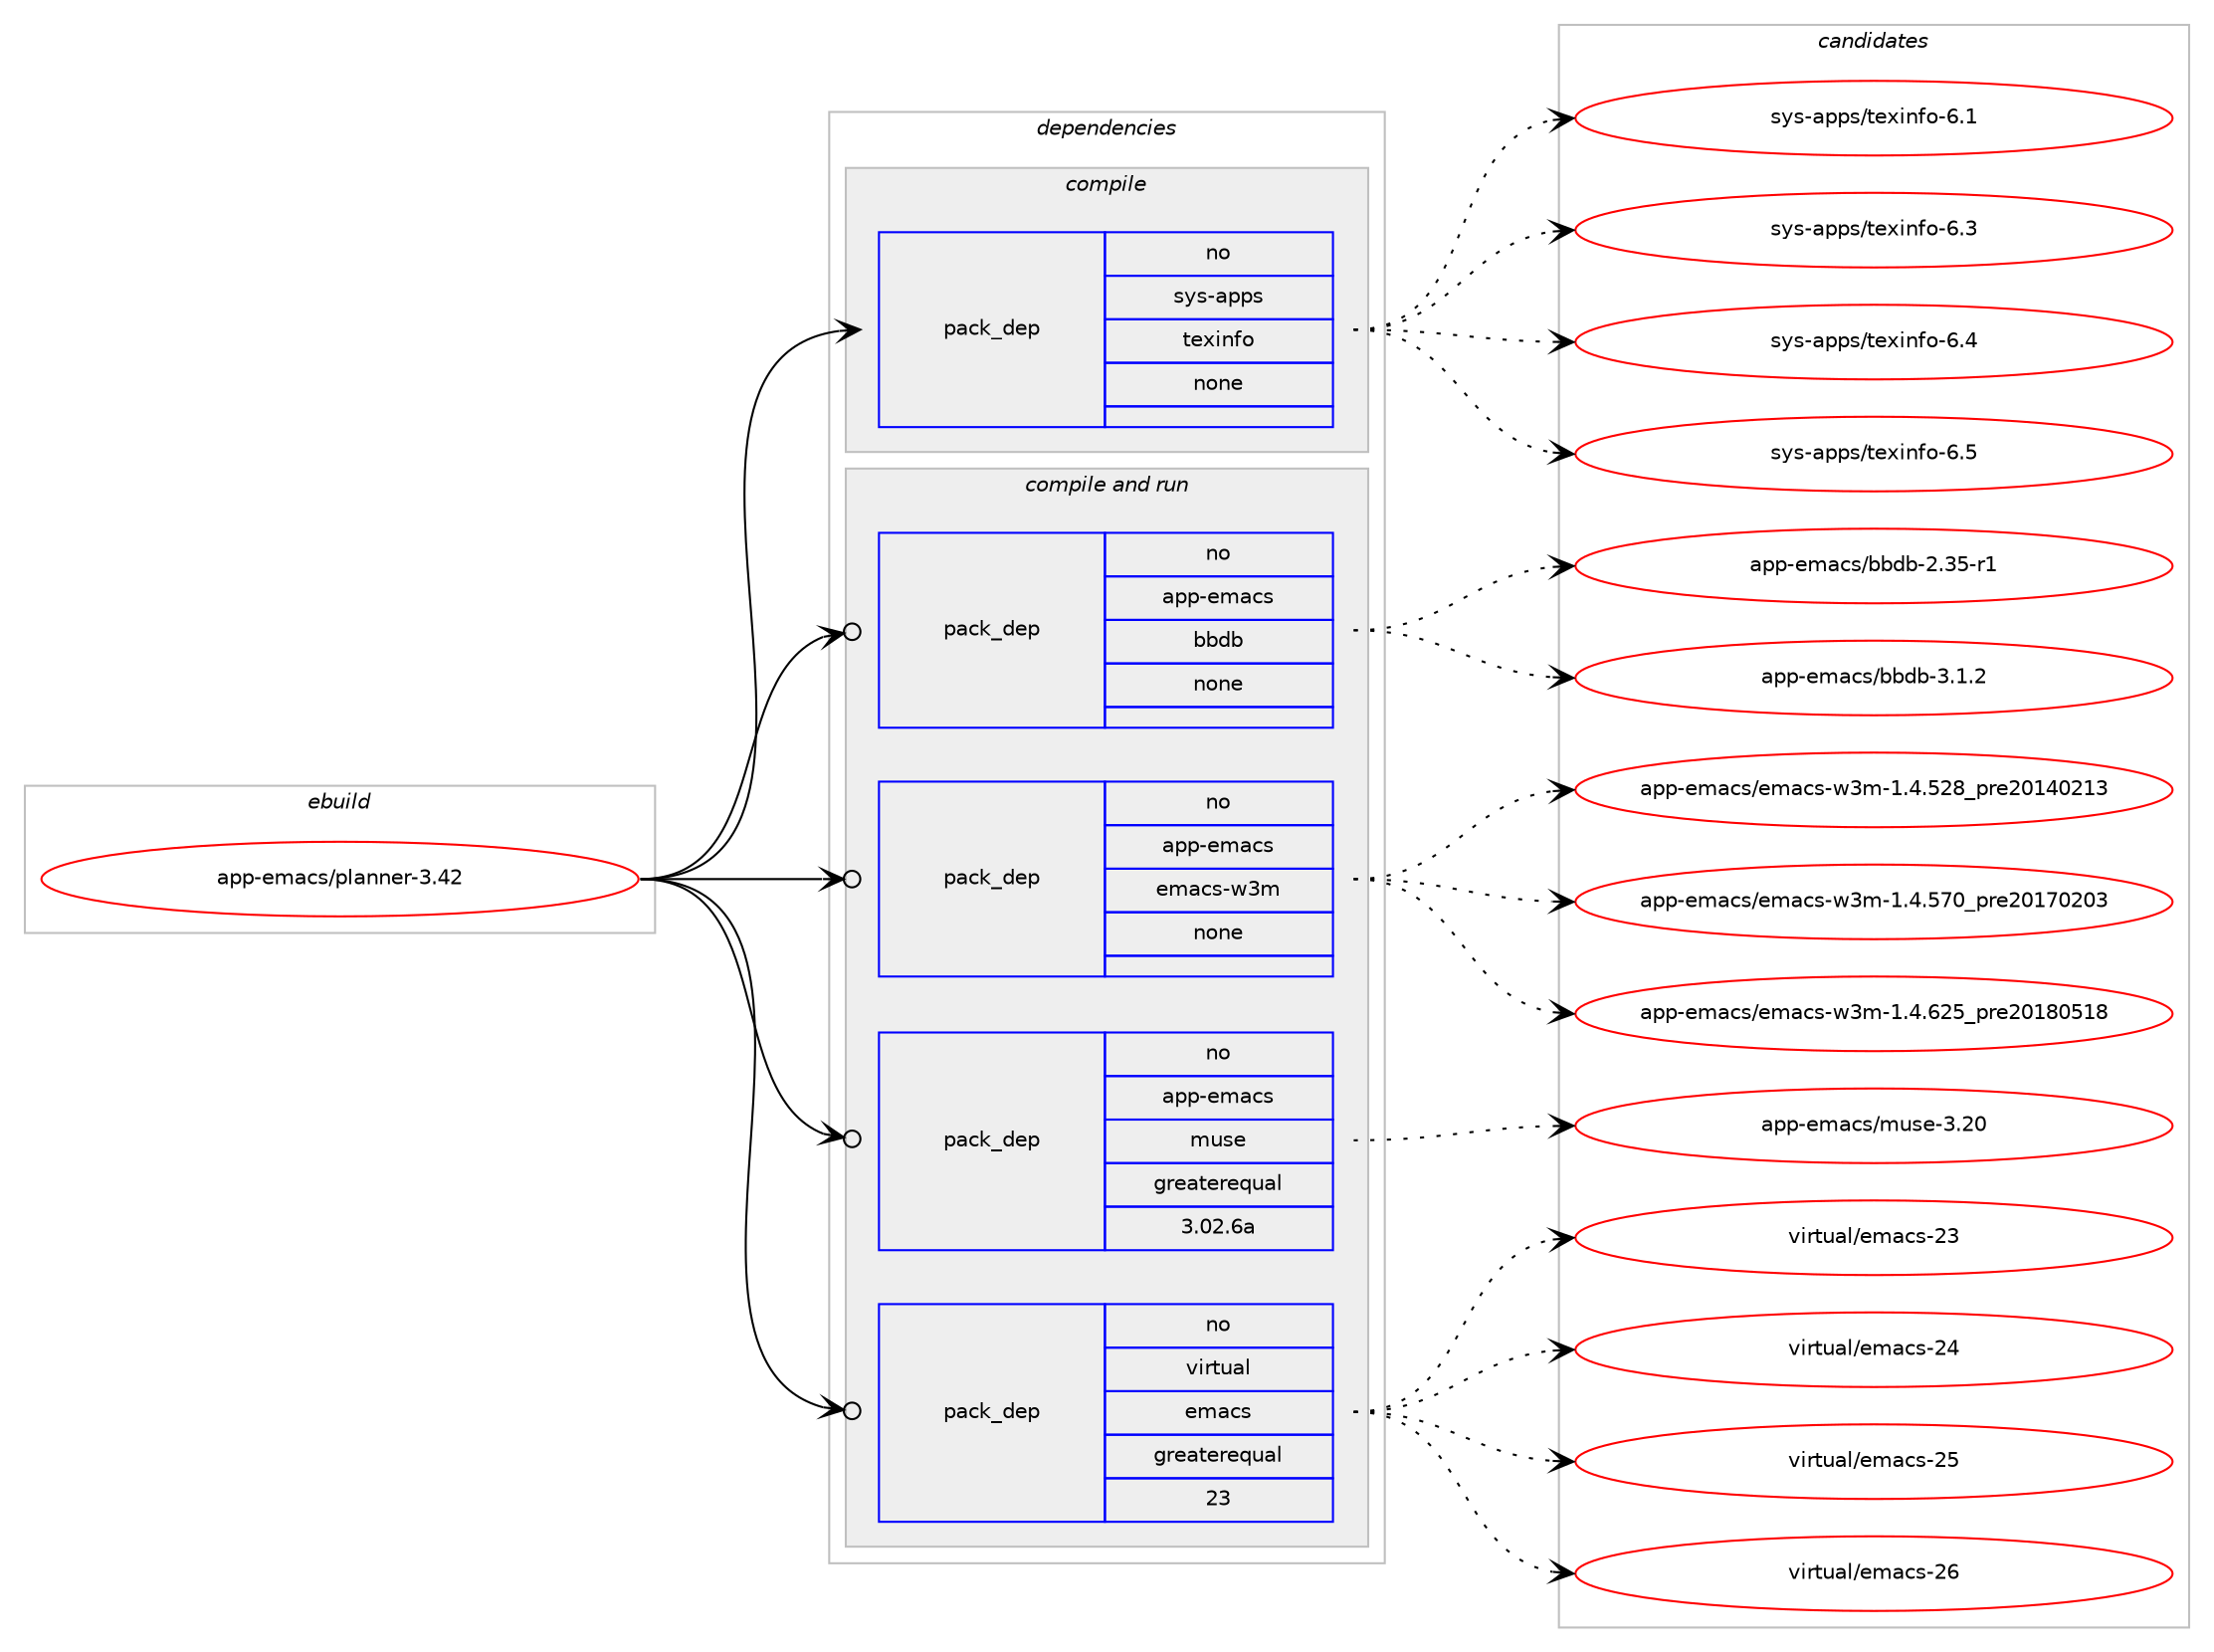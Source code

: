digraph prolog {

# *************
# Graph options
# *************

newrank=true;
concentrate=true;
compound=true;
graph [rankdir=LR,fontname=Helvetica,fontsize=10,ranksep=1.5];#, ranksep=2.5, nodesep=0.2];
edge  [arrowhead=vee];
node  [fontname=Helvetica,fontsize=10];

# **********
# The ebuild
# **********

subgraph cluster_leftcol {
color=gray;
rank=same;
label=<<i>ebuild</i>>;
id [label="app-emacs/planner-3.42", color=red, width=4, href="../app-emacs/planner-3.42.svg"];
}

# ****************
# The dependencies
# ****************

subgraph cluster_midcol {
color=gray;
label=<<i>dependencies</i>>;
subgraph cluster_compile {
fillcolor="#eeeeee";
style=filled;
label=<<i>compile</i>>;
subgraph pack2303 {
dependency2894 [label=<<TABLE BORDER="0" CELLBORDER="1" CELLSPACING="0" CELLPADDING="4" WIDTH="220"><TR><TD ROWSPAN="6" CELLPADDING="30">pack_dep</TD></TR><TR><TD WIDTH="110">no</TD></TR><TR><TD>sys-apps</TD></TR><TR><TD>texinfo</TD></TR><TR><TD>none</TD></TR><TR><TD></TD></TR></TABLE>>, shape=none, color=blue];
}
id:e -> dependency2894:w [weight=20,style="solid",arrowhead="vee"];
}
subgraph cluster_compileandrun {
fillcolor="#eeeeee";
style=filled;
label=<<i>compile and run</i>>;
subgraph pack2304 {
dependency2895 [label=<<TABLE BORDER="0" CELLBORDER="1" CELLSPACING="0" CELLPADDING="4" WIDTH="220"><TR><TD ROWSPAN="6" CELLPADDING="30">pack_dep</TD></TR><TR><TD WIDTH="110">no</TD></TR><TR><TD>app-emacs</TD></TR><TR><TD>bbdb</TD></TR><TR><TD>none</TD></TR><TR><TD></TD></TR></TABLE>>, shape=none, color=blue];
}
id:e -> dependency2895:w [weight=20,style="solid",arrowhead="odotvee"];
subgraph pack2305 {
dependency2896 [label=<<TABLE BORDER="0" CELLBORDER="1" CELLSPACING="0" CELLPADDING="4" WIDTH="220"><TR><TD ROWSPAN="6" CELLPADDING="30">pack_dep</TD></TR><TR><TD WIDTH="110">no</TD></TR><TR><TD>app-emacs</TD></TR><TR><TD>emacs-w3m</TD></TR><TR><TD>none</TD></TR><TR><TD></TD></TR></TABLE>>, shape=none, color=blue];
}
id:e -> dependency2896:w [weight=20,style="solid",arrowhead="odotvee"];
subgraph pack2306 {
dependency2897 [label=<<TABLE BORDER="0" CELLBORDER="1" CELLSPACING="0" CELLPADDING="4" WIDTH="220"><TR><TD ROWSPAN="6" CELLPADDING="30">pack_dep</TD></TR><TR><TD WIDTH="110">no</TD></TR><TR><TD>app-emacs</TD></TR><TR><TD>muse</TD></TR><TR><TD>greaterequal</TD></TR><TR><TD>3.02.6a</TD></TR></TABLE>>, shape=none, color=blue];
}
id:e -> dependency2897:w [weight=20,style="solid",arrowhead="odotvee"];
subgraph pack2307 {
dependency2898 [label=<<TABLE BORDER="0" CELLBORDER="1" CELLSPACING="0" CELLPADDING="4" WIDTH="220"><TR><TD ROWSPAN="6" CELLPADDING="30">pack_dep</TD></TR><TR><TD WIDTH="110">no</TD></TR><TR><TD>virtual</TD></TR><TR><TD>emacs</TD></TR><TR><TD>greaterequal</TD></TR><TR><TD>23</TD></TR></TABLE>>, shape=none, color=blue];
}
id:e -> dependency2898:w [weight=20,style="solid",arrowhead="odotvee"];
}
subgraph cluster_run {
fillcolor="#eeeeee";
style=filled;
label=<<i>run</i>>;
}
}

# **************
# The candidates
# **************

subgraph cluster_choices {
rank=same;
color=gray;
label=<<i>candidates</i>>;

subgraph choice2303 {
color=black;
nodesep=1;
choice11512111545971121121154711610112010511010211145544649 [label="sys-apps/texinfo-6.1", color=red, width=4,href="../sys-apps/texinfo-6.1.svg"];
choice11512111545971121121154711610112010511010211145544651 [label="sys-apps/texinfo-6.3", color=red, width=4,href="../sys-apps/texinfo-6.3.svg"];
choice11512111545971121121154711610112010511010211145544652 [label="sys-apps/texinfo-6.4", color=red, width=4,href="../sys-apps/texinfo-6.4.svg"];
choice11512111545971121121154711610112010511010211145544653 [label="sys-apps/texinfo-6.5", color=red, width=4,href="../sys-apps/texinfo-6.5.svg"];
dependency2894:e -> choice11512111545971121121154711610112010511010211145544649:w [style=dotted,weight="100"];
dependency2894:e -> choice11512111545971121121154711610112010511010211145544651:w [style=dotted,weight="100"];
dependency2894:e -> choice11512111545971121121154711610112010511010211145544652:w [style=dotted,weight="100"];
dependency2894:e -> choice11512111545971121121154711610112010511010211145544653:w [style=dotted,weight="100"];
}
subgraph choice2304 {
color=black;
nodesep=1;
choice971121124510110997991154798981009845504651534511449 [label="app-emacs/bbdb-2.35-r1", color=red, width=4,href="../app-emacs/bbdb-2.35-r1.svg"];
choice9711211245101109979911547989810098455146494650 [label="app-emacs/bbdb-3.1.2", color=red, width=4,href="../app-emacs/bbdb-3.1.2.svg"];
dependency2895:e -> choice971121124510110997991154798981009845504651534511449:w [style=dotted,weight="100"];
dependency2895:e -> choice9711211245101109979911547989810098455146494650:w [style=dotted,weight="100"];
}
subgraph choice2305 {
color=black;
nodesep=1;
choice9711211245101109979911547101109979911545119511094549465246535056951121141015048495248504951 [label="app-emacs/emacs-w3m-1.4.528_pre20140213", color=red, width=4,href="../app-emacs/emacs-w3m-1.4.528_pre20140213.svg"];
choice9711211245101109979911547101109979911545119511094549465246535548951121141015048495548504851 [label="app-emacs/emacs-w3m-1.4.570_pre20170203", color=red, width=4,href="../app-emacs/emacs-w3m-1.4.570_pre20170203.svg"];
choice9711211245101109979911547101109979911545119511094549465246545053951121141015048495648534956 [label="app-emacs/emacs-w3m-1.4.625_pre20180518", color=red, width=4,href="../app-emacs/emacs-w3m-1.4.625_pre20180518.svg"];
dependency2896:e -> choice9711211245101109979911547101109979911545119511094549465246535056951121141015048495248504951:w [style=dotted,weight="100"];
dependency2896:e -> choice9711211245101109979911547101109979911545119511094549465246535548951121141015048495548504851:w [style=dotted,weight="100"];
dependency2896:e -> choice9711211245101109979911547101109979911545119511094549465246545053951121141015048495648534956:w [style=dotted,weight="100"];
}
subgraph choice2306 {
color=black;
nodesep=1;
choice97112112451011099799115471091171151014551465048 [label="app-emacs/muse-3.20", color=red, width=4,href="../app-emacs/muse-3.20.svg"];
dependency2897:e -> choice97112112451011099799115471091171151014551465048:w [style=dotted,weight="100"];
}
subgraph choice2307 {
color=black;
nodesep=1;
choice11810511411611797108471011099799115455051 [label="virtual/emacs-23", color=red, width=4,href="../virtual/emacs-23.svg"];
choice11810511411611797108471011099799115455052 [label="virtual/emacs-24", color=red, width=4,href="../virtual/emacs-24.svg"];
choice11810511411611797108471011099799115455053 [label="virtual/emacs-25", color=red, width=4,href="../virtual/emacs-25.svg"];
choice11810511411611797108471011099799115455054 [label="virtual/emacs-26", color=red, width=4,href="../virtual/emacs-26.svg"];
dependency2898:e -> choice11810511411611797108471011099799115455051:w [style=dotted,weight="100"];
dependency2898:e -> choice11810511411611797108471011099799115455052:w [style=dotted,weight="100"];
dependency2898:e -> choice11810511411611797108471011099799115455053:w [style=dotted,weight="100"];
dependency2898:e -> choice11810511411611797108471011099799115455054:w [style=dotted,weight="100"];
}
}

}
